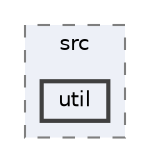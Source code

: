 digraph "external/taskflow/3rd-party/eigen-3.3.7/unsupported/Eigen/CXX11/src/util"
{
 // LATEX_PDF_SIZE
  bgcolor="transparent";
  edge [fontname=Helvetica,fontsize=10,labelfontname=Helvetica,labelfontsize=10];
  node [fontname=Helvetica,fontsize=10,shape=box,height=0.2,width=0.4];
  compound=true
  subgraph clusterdir_d064e452fc2dade8b88ee01619c76d87 {
    graph [ bgcolor="#edf0f7", pencolor="grey50", label="src", fontname=Helvetica,fontsize=10 style="filled,dashed", URL="dir_d064e452fc2dade8b88ee01619c76d87.html",tooltip=""]
  dir_6491d374b36ef936b05e8638abdff9f6 [label="util", fillcolor="#edf0f7", color="grey25", style="filled,bold", URL="dir_6491d374b36ef936b05e8638abdff9f6.html",tooltip=""];
  }
}
